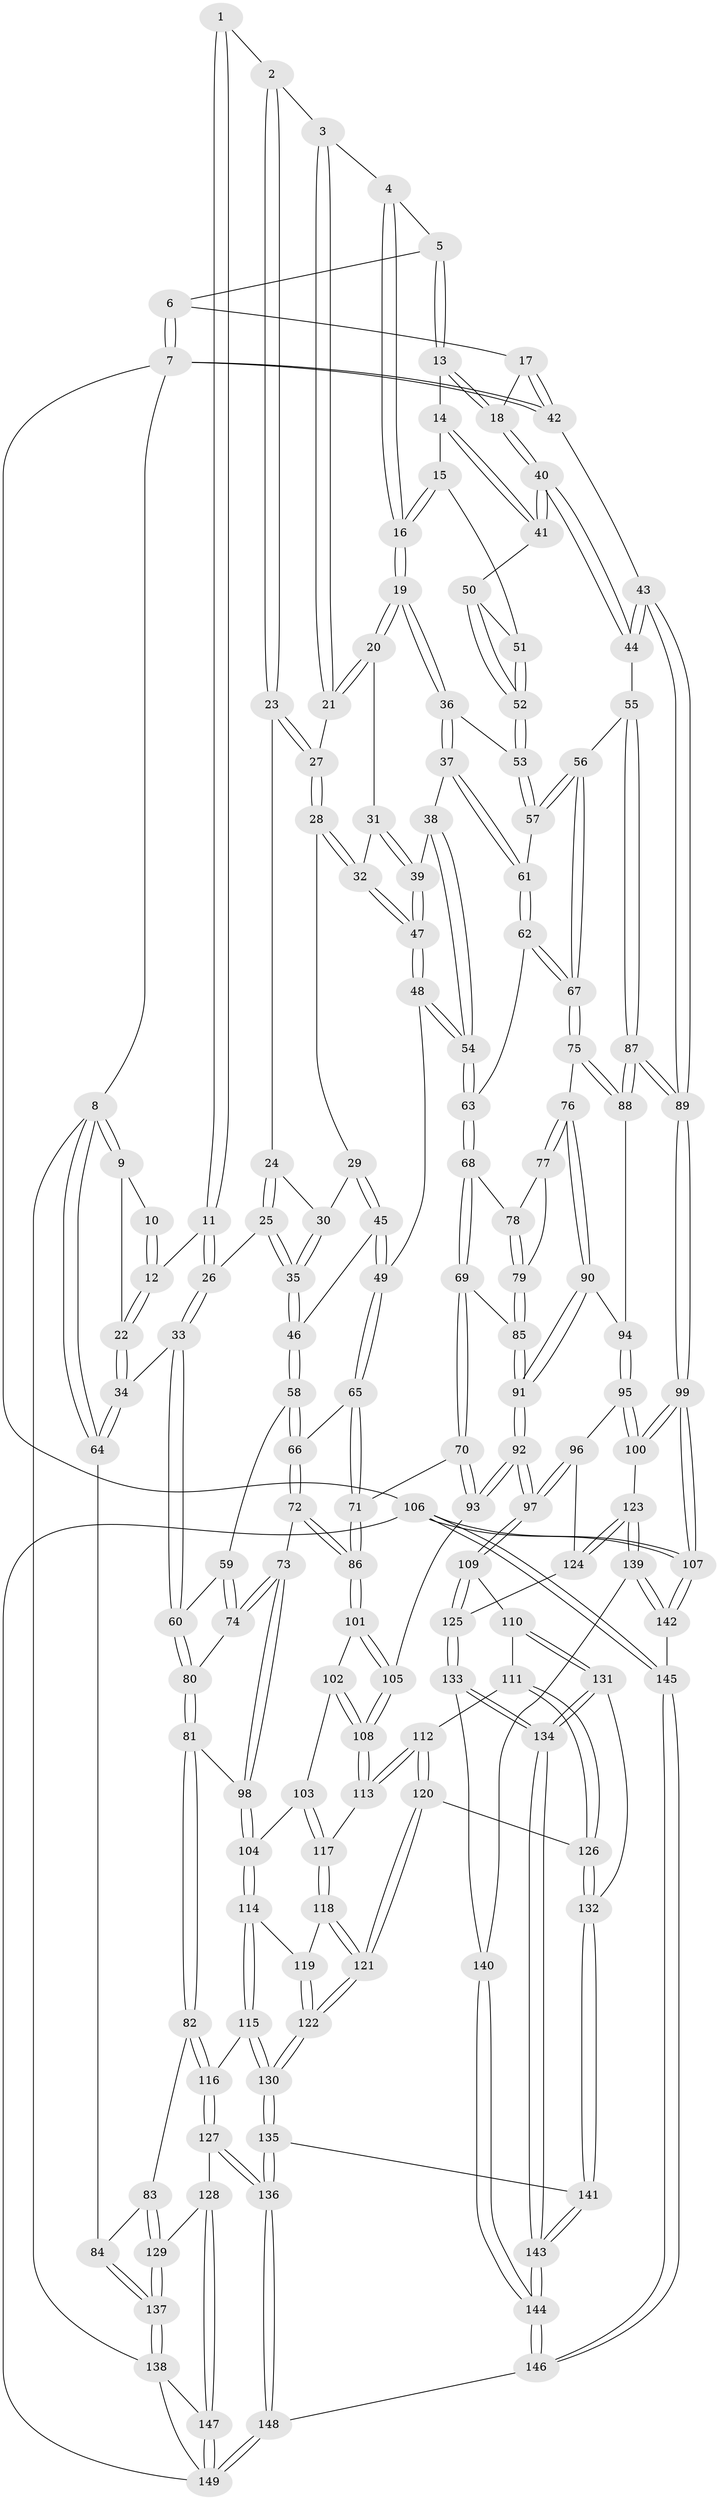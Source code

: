 // Generated by graph-tools (version 1.1) at 2025/03/03/09/25 03:03:29]
// undirected, 149 vertices, 369 edges
graph export_dot {
graph [start="1"]
  node [color=gray90,style=filled];
  1 [pos="+0.30413853348354586+0"];
  2 [pos="+0.430291946510109+0"];
  3 [pos="+0.6000862236147411+0"];
  4 [pos="+0.6911945547781269+0"];
  5 [pos="+0.8823051024715214+0"];
  6 [pos="+1+0"];
  7 [pos="+1+0"];
  8 [pos="+0+0"];
  9 [pos="+0+0"];
  10 [pos="+0.11866279888401542+0"];
  11 [pos="+0.24312403776605832+0.02991443948594652"];
  12 [pos="+0.19171630804451364+0.06094790097173196"];
  13 [pos="+0.8408087162087708+0.050798083610401175"];
  14 [pos="+0.7868896897982441+0.07787830439044315"];
  15 [pos="+0.7733279877363362+0.08138024065952972"];
  16 [pos="+0.7430874854391933+0.07570657755534095"];
  17 [pos="+0.9148044371813399+0.08017543374907467"];
  18 [pos="+0.9145268903689207+0.08049703079648052"];
  19 [pos="+0.7154515753838894+0.10187450712392886"];
  20 [pos="+0.6228639723666404+0.07729620165890817"];
  21 [pos="+0.6076635708224718+0.047642658722742946"];
  22 [pos="+0.13406742191993312+0.15499686385280176"];
  23 [pos="+0.4299996934881303+0"];
  24 [pos="+0.42683011046641023+0"];
  25 [pos="+0.35602107426408963+0.10573550657977901"];
  26 [pos="+0.33766063964576115+0.1094685795337647"];
  27 [pos="+0.5373429184427979+0.06810155373943962"];
  28 [pos="+0.5162131482473876+0.10421743568342574"];
  29 [pos="+0.5143624531572211+0.10444944505238962"];
  30 [pos="+0.48952247584057473+0.08987292240827274"];
  31 [pos="+0.6106082263367324+0.09600053040104019"];
  32 [pos="+0.5640603574553734+0.13431678944336864"];
  33 [pos="+0.12745278257881495+0.22298837490772697"];
  34 [pos="+0.1251339987475512+0.22186409580770874"];
  35 [pos="+0.359849241369294+0.10935910111091678"];
  36 [pos="+0.7143637655437974+0.1087816040355334"];
  37 [pos="+0.7000794407483716+0.17033887601733774"];
  38 [pos="+0.6396605505426441+0.16892226651839587"];
  39 [pos="+0.633014978967038+0.1645107205595119"];
  40 [pos="+0.9131497410521154+0.14471093512148314"];
  41 [pos="+0.8937135802437947+0.14525853127502544"];
  42 [pos="+1+0"];
  43 [pos="+1+0.2861323742959117"];
  44 [pos="+0.9139244800265376+0.145811189518052"];
  45 [pos="+0.45227954425462025+0.21123305436441078"];
  46 [pos="+0.40947326930711314+0.1944795251879657"];
  47 [pos="+0.5672225286495681+0.1573079194712949"];
  48 [pos="+0.536354008503124+0.2628883633429116"];
  49 [pos="+0.5037560471842427+0.2578378956538163"];
  50 [pos="+0.8779168480063472+0.14944131242204658"];
  51 [pos="+0.7937606959151502+0.11734044217481826"];
  52 [pos="+0.8146289977101832+0.17707783318730144"];
  53 [pos="+0.8086923072532117+0.1894282553728005"];
  54 [pos="+0.5564539069918247+0.2760692799648558"];
  55 [pos="+0.8500752805394705+0.3075109300496599"];
  56 [pos="+0.8304752629282721+0.3040022415155388"];
  57 [pos="+0.7833729421227354+0.266762330632634"];
  58 [pos="+0.31757892547263966+0.29631013825541475"];
  59 [pos="+0.2751236994968476+0.29316456945092384"];
  60 [pos="+0.15224047200072363+0.2527853551411702"];
  61 [pos="+0.7229529175858497+0.2520906414007812"];
  62 [pos="+0.6682832653454353+0.28540939604342497"];
  63 [pos="+0.58426346668458+0.3020833790172289"];
  64 [pos="+0+0.24688779771313338"];
  65 [pos="+0.45117643629669535+0.3174539576819899"];
  66 [pos="+0.3709726532689078+0.3492578337912588"];
  67 [pos="+0.7279950838678204+0.4386665719806285"];
  68 [pos="+0.5834121298029573+0.314012286215822"];
  69 [pos="+0.5301581396796076+0.4451880825394261"];
  70 [pos="+0.504389732850501+0.46544181963414066"];
  71 [pos="+0.4887267769062988+0.4631532272219075"];
  72 [pos="+0.3780169630472459+0.4536190162872842"];
  73 [pos="+0.35316734945122746+0.4592748982399749"];
  74 [pos="+0.28950120050386485+0.43597124296778156"];
  75 [pos="+0.7263361823327752+0.4441179296875467"];
  76 [pos="+0.7236991713301321+0.44900106577515947"];
  77 [pos="+0.6368515158921508+0.3771631117590633"];
  78 [pos="+0.6053303637489602+0.3425540222013465"];
  79 [pos="+0.6327573538922479+0.44221133843819116"];
  80 [pos="+0.17603424244209295+0.4436154350967316"];
  81 [pos="+0.13076963863999494+0.5528372818973093"];
  82 [pos="+0.06254627418714218+0.5850236694463046"];
  83 [pos="+0+0.5883377933703218"];
  84 [pos="+0+0.5711319939681953"];
  85 [pos="+0.6353700673400982+0.46327742126068394"];
  86 [pos="+0.41186380729278876+0.47178294655120345"];
  87 [pos="+1+0.39967350814544816"];
  88 [pos="+0.9415487535960114+0.4209008186361847"];
  89 [pos="+1+0.45323706731078334"];
  90 [pos="+0.7230355874591209+0.45179633228011146"];
  91 [pos="+0.6891948663459997+0.4842109031752837"];
  92 [pos="+0.6581264506234644+0.6371547744012115"];
  93 [pos="+0.5396807132763052+0.5545089872563498"];
  94 [pos="+0.7889302230761904+0.4950393418576318"];
  95 [pos="+0.8158324536717367+0.5518777273397625"];
  96 [pos="+0.701972714263043+0.6564341174470117"];
  97 [pos="+0.6662500768677351+0.6584692250594579"];
  98 [pos="+0.2504788287651288+0.5896064590486048"];
  99 [pos="+1+0.5733485794398144"];
  100 [pos="+1+0.5922840687559882"];
  101 [pos="+0.40436059345120656+0.5374816768179184"];
  102 [pos="+0.35448086114189065+0.5792793642926003"];
  103 [pos="+0.2859292387765546+0.6190986003855254"];
  104 [pos="+0.2760791498999844+0.6154638333814709"];
  105 [pos="+0.443949673709346+0.6307711029370593"];
  106 [pos="+1+1"];
  107 [pos="+1+1"];
  108 [pos="+0.44018969032495836+0.6442985425712054"];
  109 [pos="+0.652417410116789+0.6845039739995671"];
  110 [pos="+0.647141996372212+0.6896763577037147"];
  111 [pos="+0.473587713397728+0.7124910547598621"];
  112 [pos="+0.47313641177114096+0.7123593175838288"];
  113 [pos="+0.4349777231714874+0.6701928457909745"];
  114 [pos="+0.22597747235135895+0.7547439446714486"];
  115 [pos="+0.22105761542928212+0.7594307127415107"];
  116 [pos="+0.18256850897760019+0.7739256043794277"];
  117 [pos="+0.35382330636489756+0.6765936340941249"];
  118 [pos="+0.3460016622286241+0.6997728695517726"];
  119 [pos="+0.29044364293599834+0.7434495745345764"];
  120 [pos="+0.3888569710790753+0.8241802575578279"];
  121 [pos="+0.36840493524059253+0.8407978619876741"];
  122 [pos="+0.36796844331810535+0.8415433228087424"];
  123 [pos="+0.9392269718825572+0.7191898652169212"];
  124 [pos="+0.8289991564082265+0.6976297283012572"];
  125 [pos="+0.7563451910058048+0.8184555316888881"];
  126 [pos="+0.5090998515965559+0.8214550968573106"];
  127 [pos="+0.17436026524404097+0.7953272122639542"];
  128 [pos="+0.1025092150977826+0.8426457094078796"];
  129 [pos="+0.09208098117689399+0.8366213842632969"];
  130 [pos="+0.36137652340273063+0.8585625969432493"];
  131 [pos="+0.6279687779107068+0.7662690533271344"];
  132 [pos="+0.5327511236777827+0.8485538157389915"];
  133 [pos="+0.7585574216754503+0.8229709054974692"];
  134 [pos="+0.6953837131433458+0.9743798399859596"];
  135 [pos="+0.35454648225994706+0.9429726514560035"];
  136 [pos="+0.3264356518451163+1"];
  137 [pos="+0+0.8167601680541078"];
  138 [pos="+0+0.8598802964962864"];
  139 [pos="+0.8968697542782668+0.8120580342107928"];
  140 [pos="+0.8918930405003394+0.8150326940531025"];
  141 [pos="+0.5307431823113637+0.866337782059872"];
  142 [pos="+0.9339245566643392+0.8965524497224446"];
  143 [pos="+0.6925364432252783+1"];
  144 [pos="+0.6953303563565559+1"];
  145 [pos="+0.8352969103011715+1"];
  146 [pos="+0.6973875206346055+1"];
  147 [pos="+0.09434371723481794+0.9313056648788088"];
  148 [pos="+0.3036293794552495+1"];
  149 [pos="+0.23691972688949442+1"];
  1 -- 2;
  1 -- 11;
  1 -- 11;
  2 -- 3;
  2 -- 23;
  2 -- 23;
  3 -- 4;
  3 -- 21;
  3 -- 21;
  4 -- 5;
  4 -- 16;
  4 -- 16;
  5 -- 6;
  5 -- 13;
  5 -- 13;
  6 -- 7;
  6 -- 7;
  6 -- 17;
  7 -- 8;
  7 -- 42;
  7 -- 42;
  7 -- 106;
  8 -- 9;
  8 -- 9;
  8 -- 64;
  8 -- 64;
  8 -- 138;
  9 -- 10;
  9 -- 22;
  10 -- 12;
  10 -- 12;
  11 -- 12;
  11 -- 26;
  11 -- 26;
  12 -- 22;
  12 -- 22;
  13 -- 14;
  13 -- 18;
  13 -- 18;
  14 -- 15;
  14 -- 41;
  14 -- 41;
  15 -- 16;
  15 -- 16;
  15 -- 51;
  16 -- 19;
  16 -- 19;
  17 -- 18;
  17 -- 42;
  17 -- 42;
  18 -- 40;
  18 -- 40;
  19 -- 20;
  19 -- 20;
  19 -- 36;
  19 -- 36;
  20 -- 21;
  20 -- 21;
  20 -- 31;
  21 -- 27;
  22 -- 34;
  22 -- 34;
  23 -- 24;
  23 -- 27;
  23 -- 27;
  24 -- 25;
  24 -- 25;
  24 -- 30;
  25 -- 26;
  25 -- 35;
  25 -- 35;
  26 -- 33;
  26 -- 33;
  27 -- 28;
  27 -- 28;
  28 -- 29;
  28 -- 32;
  28 -- 32;
  29 -- 30;
  29 -- 45;
  29 -- 45;
  30 -- 35;
  30 -- 35;
  31 -- 32;
  31 -- 39;
  31 -- 39;
  32 -- 47;
  32 -- 47;
  33 -- 34;
  33 -- 60;
  33 -- 60;
  34 -- 64;
  34 -- 64;
  35 -- 46;
  35 -- 46;
  36 -- 37;
  36 -- 37;
  36 -- 53;
  37 -- 38;
  37 -- 61;
  37 -- 61;
  38 -- 39;
  38 -- 54;
  38 -- 54;
  39 -- 47;
  39 -- 47;
  40 -- 41;
  40 -- 41;
  40 -- 44;
  40 -- 44;
  41 -- 50;
  42 -- 43;
  43 -- 44;
  43 -- 44;
  43 -- 89;
  43 -- 89;
  44 -- 55;
  45 -- 46;
  45 -- 49;
  45 -- 49;
  46 -- 58;
  46 -- 58;
  47 -- 48;
  47 -- 48;
  48 -- 49;
  48 -- 54;
  48 -- 54;
  49 -- 65;
  49 -- 65;
  50 -- 51;
  50 -- 52;
  50 -- 52;
  51 -- 52;
  51 -- 52;
  52 -- 53;
  52 -- 53;
  53 -- 57;
  53 -- 57;
  54 -- 63;
  54 -- 63;
  55 -- 56;
  55 -- 87;
  55 -- 87;
  56 -- 57;
  56 -- 57;
  56 -- 67;
  56 -- 67;
  57 -- 61;
  58 -- 59;
  58 -- 66;
  58 -- 66;
  59 -- 60;
  59 -- 74;
  59 -- 74;
  60 -- 80;
  60 -- 80;
  61 -- 62;
  61 -- 62;
  62 -- 63;
  62 -- 67;
  62 -- 67;
  63 -- 68;
  63 -- 68;
  64 -- 84;
  65 -- 66;
  65 -- 71;
  65 -- 71;
  66 -- 72;
  66 -- 72;
  67 -- 75;
  67 -- 75;
  68 -- 69;
  68 -- 69;
  68 -- 78;
  69 -- 70;
  69 -- 70;
  69 -- 85;
  70 -- 71;
  70 -- 93;
  70 -- 93;
  71 -- 86;
  71 -- 86;
  72 -- 73;
  72 -- 86;
  72 -- 86;
  73 -- 74;
  73 -- 74;
  73 -- 98;
  73 -- 98;
  74 -- 80;
  75 -- 76;
  75 -- 88;
  75 -- 88;
  76 -- 77;
  76 -- 77;
  76 -- 90;
  76 -- 90;
  77 -- 78;
  77 -- 79;
  78 -- 79;
  78 -- 79;
  79 -- 85;
  79 -- 85;
  80 -- 81;
  80 -- 81;
  81 -- 82;
  81 -- 82;
  81 -- 98;
  82 -- 83;
  82 -- 116;
  82 -- 116;
  83 -- 84;
  83 -- 129;
  83 -- 129;
  84 -- 137;
  84 -- 137;
  85 -- 91;
  85 -- 91;
  86 -- 101;
  86 -- 101;
  87 -- 88;
  87 -- 88;
  87 -- 89;
  87 -- 89;
  88 -- 94;
  89 -- 99;
  89 -- 99;
  90 -- 91;
  90 -- 91;
  90 -- 94;
  91 -- 92;
  91 -- 92;
  92 -- 93;
  92 -- 93;
  92 -- 97;
  92 -- 97;
  93 -- 105;
  94 -- 95;
  94 -- 95;
  95 -- 96;
  95 -- 100;
  95 -- 100;
  96 -- 97;
  96 -- 97;
  96 -- 124;
  97 -- 109;
  97 -- 109;
  98 -- 104;
  98 -- 104;
  99 -- 100;
  99 -- 100;
  99 -- 107;
  99 -- 107;
  100 -- 123;
  101 -- 102;
  101 -- 105;
  101 -- 105;
  102 -- 103;
  102 -- 108;
  102 -- 108;
  103 -- 104;
  103 -- 117;
  103 -- 117;
  104 -- 114;
  104 -- 114;
  105 -- 108;
  105 -- 108;
  106 -- 107;
  106 -- 107;
  106 -- 145;
  106 -- 145;
  106 -- 149;
  107 -- 142;
  107 -- 142;
  108 -- 113;
  108 -- 113;
  109 -- 110;
  109 -- 125;
  109 -- 125;
  110 -- 111;
  110 -- 131;
  110 -- 131;
  111 -- 112;
  111 -- 126;
  111 -- 126;
  112 -- 113;
  112 -- 113;
  112 -- 120;
  112 -- 120;
  113 -- 117;
  114 -- 115;
  114 -- 115;
  114 -- 119;
  115 -- 116;
  115 -- 130;
  115 -- 130;
  116 -- 127;
  116 -- 127;
  117 -- 118;
  117 -- 118;
  118 -- 119;
  118 -- 121;
  118 -- 121;
  119 -- 122;
  119 -- 122;
  120 -- 121;
  120 -- 121;
  120 -- 126;
  121 -- 122;
  121 -- 122;
  122 -- 130;
  122 -- 130;
  123 -- 124;
  123 -- 124;
  123 -- 139;
  123 -- 139;
  124 -- 125;
  125 -- 133;
  125 -- 133;
  126 -- 132;
  126 -- 132;
  127 -- 128;
  127 -- 136;
  127 -- 136;
  128 -- 129;
  128 -- 147;
  128 -- 147;
  129 -- 137;
  129 -- 137;
  130 -- 135;
  130 -- 135;
  131 -- 132;
  131 -- 134;
  131 -- 134;
  132 -- 141;
  132 -- 141;
  133 -- 134;
  133 -- 134;
  133 -- 140;
  134 -- 143;
  134 -- 143;
  135 -- 136;
  135 -- 136;
  135 -- 141;
  136 -- 148;
  136 -- 148;
  137 -- 138;
  137 -- 138;
  138 -- 147;
  138 -- 149;
  139 -- 140;
  139 -- 142;
  139 -- 142;
  140 -- 144;
  140 -- 144;
  141 -- 143;
  141 -- 143;
  142 -- 145;
  143 -- 144;
  143 -- 144;
  144 -- 146;
  144 -- 146;
  145 -- 146;
  145 -- 146;
  146 -- 148;
  147 -- 149;
  147 -- 149;
  148 -- 149;
  148 -- 149;
}
